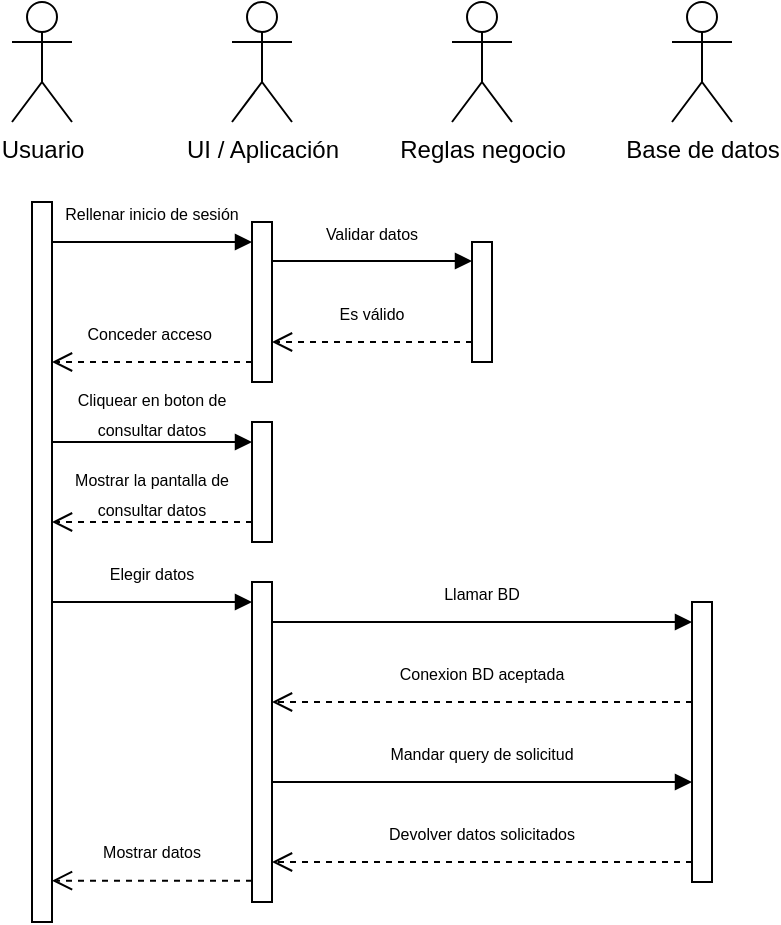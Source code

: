 <mxfile version="24.7.17">
  <diagram name="Página-1" id="xvlAqDjhet9jPKieb227">
    <mxGraphModel dx="778" dy="460" grid="1" gridSize="10" guides="1" tooltips="1" connect="1" arrows="1" fold="1" page="1" pageScale="1" pageWidth="1169" pageHeight="827" math="0" shadow="0">
      <root>
        <mxCell id="0" />
        <mxCell id="1" parent="0" />
        <mxCell id="IKIjB49LiLu1HHEKsyTa-1" value="Usuario" style="shape=umlActor;verticalLabelPosition=bottom;verticalAlign=top;html=1;" vertex="1" parent="1">
          <mxGeometry x="180" y="160" width="30" height="60" as="geometry" />
        </mxCell>
        <mxCell id="IKIjB49LiLu1HHEKsyTa-2" value="UI / Aplicación" style="shape=umlActor;verticalLabelPosition=bottom;verticalAlign=top;html=1;" vertex="1" parent="1">
          <mxGeometry x="290" y="160" width="30" height="60" as="geometry" />
        </mxCell>
        <mxCell id="IKIjB49LiLu1HHEKsyTa-3" value="Reglas negocio" style="shape=umlActor;verticalLabelPosition=bottom;verticalAlign=top;html=1;" vertex="1" parent="1">
          <mxGeometry x="400" y="160" width="30" height="60" as="geometry" />
        </mxCell>
        <mxCell id="IKIjB49LiLu1HHEKsyTa-4" value="Base de datos" style="shape=umlActor;verticalLabelPosition=bottom;verticalAlign=top;html=1;" vertex="1" parent="1">
          <mxGeometry x="510" y="160" width="30" height="60" as="geometry" />
        </mxCell>
        <mxCell id="IKIjB49LiLu1HHEKsyTa-10" value="" style="html=1;points=[[0,0,0,0,5],[0,1,0,0,-5],[1,0,0,0,5],[1,1,0,0,-5]];perimeter=orthogonalPerimeter;outlineConnect=0;targetShapes=umlLifeline;portConstraint=eastwest;newEdgeStyle={&quot;curved&quot;:0,&quot;rounded&quot;:0};" vertex="1" parent="1">
          <mxGeometry x="190" y="260" width="10" height="360" as="geometry" />
        </mxCell>
        <mxCell id="IKIjB49LiLu1HHEKsyTa-11" value="" style="html=1;points=[[0,0,0,0,5],[0,1,0,0,-5],[1,0,0,0,5],[1,1,0,0,-5]];perimeter=orthogonalPerimeter;outlineConnect=0;targetShapes=umlLifeline;portConstraint=eastwest;newEdgeStyle={&quot;curved&quot;:0,&quot;rounded&quot;:0};" vertex="1" parent="1">
          <mxGeometry x="300" y="270" width="10" height="80" as="geometry" />
        </mxCell>
        <mxCell id="IKIjB49LiLu1HHEKsyTa-12" value="" style="endArrow=block;endFill=1;html=1;edgeStyle=orthogonalEdgeStyle;align=left;verticalAlign=top;rounded=0;" edge="1" parent="1">
          <mxGeometry x="-1" relative="1" as="geometry">
            <mxPoint x="200" y="280" as="sourcePoint" />
            <mxPoint x="300" y="280" as="targetPoint" />
          </mxGeometry>
        </mxCell>
        <mxCell id="IKIjB49LiLu1HHEKsyTa-15" value="" style="html=1;points=[[0,0,0,0,5],[0,1,0,0,-5],[1,0,0,0,5],[1,1,0,0,-5]];perimeter=orthogonalPerimeter;outlineConnect=0;targetShapes=umlLifeline;portConstraint=eastwest;newEdgeStyle={&quot;curved&quot;:0,&quot;rounded&quot;:0};" vertex="1" parent="1">
          <mxGeometry x="410" y="280" width="10" height="60" as="geometry" />
        </mxCell>
        <mxCell id="IKIjB49LiLu1HHEKsyTa-16" value="" style="endArrow=block;endFill=1;html=1;edgeStyle=orthogonalEdgeStyle;align=left;verticalAlign=top;rounded=0;" edge="1" parent="1">
          <mxGeometry x="-1" relative="1" as="geometry">
            <mxPoint x="310" y="289.5" as="sourcePoint" />
            <mxPoint x="410" y="289.5" as="targetPoint" />
          </mxGeometry>
        </mxCell>
        <mxCell id="IKIjB49LiLu1HHEKsyTa-18" value="" style="html=1;points=[[0,0,0,0,5],[0,1,0,0,-5],[1,0,0,0,5],[1,1,0,0,-5]];perimeter=orthogonalPerimeter;outlineConnect=0;targetShapes=umlLifeline;portConstraint=eastwest;newEdgeStyle={&quot;curved&quot;:0,&quot;rounded&quot;:0};" vertex="1" parent="1">
          <mxGeometry x="300" y="370" width="10" height="60" as="geometry" />
        </mxCell>
        <mxCell id="IKIjB49LiLu1HHEKsyTa-19" value="" style="endArrow=block;endFill=1;html=1;edgeStyle=orthogonalEdgeStyle;align=left;verticalAlign=top;rounded=0;" edge="1" parent="1">
          <mxGeometry x="-1" relative="1" as="geometry">
            <mxPoint x="200" y="380" as="sourcePoint" />
            <mxPoint x="300" y="380" as="targetPoint" />
          </mxGeometry>
        </mxCell>
        <mxCell id="IKIjB49LiLu1HHEKsyTa-21" value="" style="endArrow=block;endFill=1;html=1;edgeStyle=orthogonalEdgeStyle;align=left;verticalAlign=top;rounded=0;" edge="1" parent="1">
          <mxGeometry x="-1" relative="1" as="geometry">
            <mxPoint x="200" y="460" as="sourcePoint" />
            <mxPoint x="300" y="460" as="targetPoint" />
          </mxGeometry>
        </mxCell>
        <mxCell id="IKIjB49LiLu1HHEKsyTa-22" value="" style="html=1;points=[[0,0,0,0,5],[0,1,0,0,-5],[1,0,0,0,5],[1,1,0,0,-5]];perimeter=orthogonalPerimeter;outlineConnect=0;targetShapes=umlLifeline;portConstraint=eastwest;newEdgeStyle={&quot;curved&quot;:0,&quot;rounded&quot;:0};" vertex="1" parent="1">
          <mxGeometry x="300" y="450" width="10" height="160" as="geometry" />
        </mxCell>
        <mxCell id="IKIjB49LiLu1HHEKsyTa-26" value="" style="html=1;points=[[0,0,0,0,5],[0,1,0,0,-5],[1,0,0,0,5],[1,1,0,0,-5]];perimeter=orthogonalPerimeter;outlineConnect=0;targetShapes=umlLifeline;portConstraint=eastwest;newEdgeStyle={&quot;curved&quot;:0,&quot;rounded&quot;:0};" vertex="1" parent="1">
          <mxGeometry x="520" y="460" width="10" height="140" as="geometry" />
        </mxCell>
        <mxCell id="IKIjB49LiLu1HHEKsyTa-27" value="" style="endArrow=block;endFill=1;html=1;edgeStyle=orthogonalEdgeStyle;align=left;verticalAlign=top;rounded=0;" edge="1" parent="1">
          <mxGeometry x="-1" relative="1" as="geometry">
            <mxPoint x="310" y="470" as="sourcePoint" />
            <mxPoint x="520" y="470" as="targetPoint" />
          </mxGeometry>
        </mxCell>
        <mxCell id="IKIjB49LiLu1HHEKsyTa-29" value="" style="endArrow=block;endFill=1;html=1;edgeStyle=orthogonalEdgeStyle;align=left;verticalAlign=top;rounded=0;" edge="1" parent="1">
          <mxGeometry x="-1" relative="1" as="geometry">
            <mxPoint x="310" y="550" as="sourcePoint" />
            <mxPoint x="520" y="550" as="targetPoint" />
          </mxGeometry>
        </mxCell>
        <mxCell id="IKIjB49LiLu1HHEKsyTa-32" value="" style="html=1;verticalAlign=bottom;endArrow=open;dashed=1;endSize=8;curved=0;rounded=0;" edge="1" parent="1" target="IKIjB49LiLu1HHEKsyTa-10">
          <mxGeometry relative="1" as="geometry">
            <mxPoint x="300" y="340" as="sourcePoint" />
            <mxPoint x="220" y="340" as="targetPoint" />
          </mxGeometry>
        </mxCell>
        <mxCell id="IKIjB49LiLu1HHEKsyTa-33" value="" style="html=1;verticalAlign=bottom;endArrow=open;dashed=1;endSize=8;curved=0;rounded=0;" edge="1" parent="1">
          <mxGeometry relative="1" as="geometry">
            <mxPoint x="410" y="330" as="sourcePoint" />
            <mxPoint x="310" y="330" as="targetPoint" />
          </mxGeometry>
        </mxCell>
        <mxCell id="IKIjB49LiLu1HHEKsyTa-34" value="" style="html=1;verticalAlign=bottom;endArrow=open;dashed=1;endSize=8;curved=0;rounded=0;" edge="1" parent="1">
          <mxGeometry relative="1" as="geometry">
            <mxPoint x="300" y="420" as="sourcePoint" />
            <mxPoint x="200" y="420" as="targetPoint" />
          </mxGeometry>
        </mxCell>
        <mxCell id="IKIjB49LiLu1HHEKsyTa-36" value="" style="html=1;verticalAlign=bottom;endArrow=open;dashed=1;endSize=8;curved=0;rounded=0;" edge="1" parent="1" source="IKIjB49LiLu1HHEKsyTa-26">
          <mxGeometry relative="1" as="geometry">
            <mxPoint x="410" y="510" as="sourcePoint" />
            <mxPoint x="310" y="510" as="targetPoint" />
          </mxGeometry>
        </mxCell>
        <mxCell id="IKIjB49LiLu1HHEKsyTa-37" value="" style="html=1;verticalAlign=bottom;endArrow=open;dashed=1;endSize=8;curved=0;rounded=0;" edge="1" parent="1">
          <mxGeometry relative="1" as="geometry">
            <mxPoint x="520" y="590" as="sourcePoint" />
            <mxPoint x="310" y="590" as="targetPoint" />
          </mxGeometry>
        </mxCell>
        <mxCell id="IKIjB49LiLu1HHEKsyTa-39" value="" style="html=1;verticalAlign=bottom;endArrow=open;dashed=1;endSize=8;curved=0;rounded=0;" edge="1" parent="1">
          <mxGeometry relative="1" as="geometry">
            <mxPoint x="300" y="599.35" as="sourcePoint" />
            <mxPoint x="200" y="599.35" as="targetPoint" />
          </mxGeometry>
        </mxCell>
        <mxCell id="IKIjB49LiLu1HHEKsyTa-40" value="&lt;font style=&quot;font-size: 8px;&quot;&gt;Rellenar inicio de sesión&lt;/font&gt;" style="text;html=1;align=center;verticalAlign=middle;whiteSpace=wrap;rounded=0;" vertex="1" parent="1">
          <mxGeometry x="200" y="250" width="100" height="30" as="geometry" />
        </mxCell>
        <mxCell id="IKIjB49LiLu1HHEKsyTa-41" value="&lt;font style=&quot;font-size: 8px;&quot;&gt;Validar datos&lt;/font&gt;" style="text;html=1;align=center;verticalAlign=middle;whiteSpace=wrap;rounded=0;" vertex="1" parent="1">
          <mxGeometry x="310" y="260" width="100" height="30" as="geometry" />
        </mxCell>
        <mxCell id="IKIjB49LiLu1HHEKsyTa-42" value="&lt;font style=&quot;font-size: 8px;&quot;&gt;Es válido&lt;/font&gt;" style="text;html=1;align=center;verticalAlign=middle;whiteSpace=wrap;rounded=0;" vertex="1" parent="1">
          <mxGeometry x="310" y="300" width="100" height="30" as="geometry" />
        </mxCell>
        <mxCell id="IKIjB49LiLu1HHEKsyTa-43" value="&lt;font style=&quot;font-size: 8px;&quot;&gt;Conceder acceso&amp;nbsp;&lt;/font&gt;" style="text;html=1;align=center;verticalAlign=middle;whiteSpace=wrap;rounded=0;" vertex="1" parent="1">
          <mxGeometry x="200" y="310" width="100" height="30" as="geometry" />
        </mxCell>
        <mxCell id="IKIjB49LiLu1HHEKsyTa-44" value="&lt;span style=&quot;font-size: 8px;&quot;&gt;Cliquear en boton de consultar datos&lt;/span&gt;" style="text;html=1;align=center;verticalAlign=middle;whiteSpace=wrap;rounded=0;" vertex="1" parent="1">
          <mxGeometry x="200" y="350" width="100" height="30" as="geometry" />
        </mxCell>
        <mxCell id="IKIjB49LiLu1HHEKsyTa-45" value="&lt;span style=&quot;font-size: 8px;&quot;&gt;Mostrar la pantalla de consultar datos&lt;/span&gt;" style="text;html=1;align=center;verticalAlign=middle;whiteSpace=wrap;rounded=0;" vertex="1" parent="1">
          <mxGeometry x="200" y="390" width="100" height="30" as="geometry" />
        </mxCell>
        <mxCell id="IKIjB49LiLu1HHEKsyTa-46" value="&lt;span style=&quot;font-size: 8px;&quot;&gt;Elegir datos&lt;/span&gt;" style="text;html=1;align=center;verticalAlign=middle;whiteSpace=wrap;rounded=0;" vertex="1" parent="1">
          <mxGeometry x="200" y="430" width="100" height="30" as="geometry" />
        </mxCell>
        <mxCell id="IKIjB49LiLu1HHEKsyTa-49" value="&lt;span style=&quot;font-size: 8px;&quot;&gt;Llamar BD&lt;/span&gt;" style="text;html=1;align=center;verticalAlign=middle;whiteSpace=wrap;rounded=0;" vertex="1" parent="1">
          <mxGeometry x="310" y="440" width="210" height="30" as="geometry" />
        </mxCell>
        <mxCell id="IKIjB49LiLu1HHEKsyTa-50" value="&lt;span style=&quot;font-size: 8px;&quot;&gt;Conexion BD aceptada&lt;/span&gt;" style="text;html=1;align=center;verticalAlign=middle;whiteSpace=wrap;rounded=0;" vertex="1" parent="1">
          <mxGeometry x="310" y="480" width="210" height="30" as="geometry" />
        </mxCell>
        <mxCell id="IKIjB49LiLu1HHEKsyTa-51" value="&lt;span style=&quot;font-size: 8px;&quot;&gt;Mandar query de solicitud&lt;/span&gt;" style="text;html=1;align=center;verticalAlign=middle;whiteSpace=wrap;rounded=0;" vertex="1" parent="1">
          <mxGeometry x="310" y="520" width="210" height="30" as="geometry" />
        </mxCell>
        <mxCell id="IKIjB49LiLu1HHEKsyTa-52" value="&lt;span style=&quot;font-size: 8px;&quot;&gt;Devolver datos solicitados&lt;/span&gt;" style="text;html=1;align=center;verticalAlign=middle;whiteSpace=wrap;rounded=0;" vertex="1" parent="1">
          <mxGeometry x="310" y="560" width="210" height="30" as="geometry" />
        </mxCell>
        <mxCell id="IKIjB49LiLu1HHEKsyTa-53" value="&lt;span style=&quot;font-size: 8px;&quot;&gt;Mostrar datos&lt;/span&gt;" style="text;html=1;align=center;verticalAlign=middle;whiteSpace=wrap;rounded=0;" vertex="1" parent="1">
          <mxGeometry x="200" y="569.35" width="100" height="30" as="geometry" />
        </mxCell>
      </root>
    </mxGraphModel>
  </diagram>
</mxfile>
